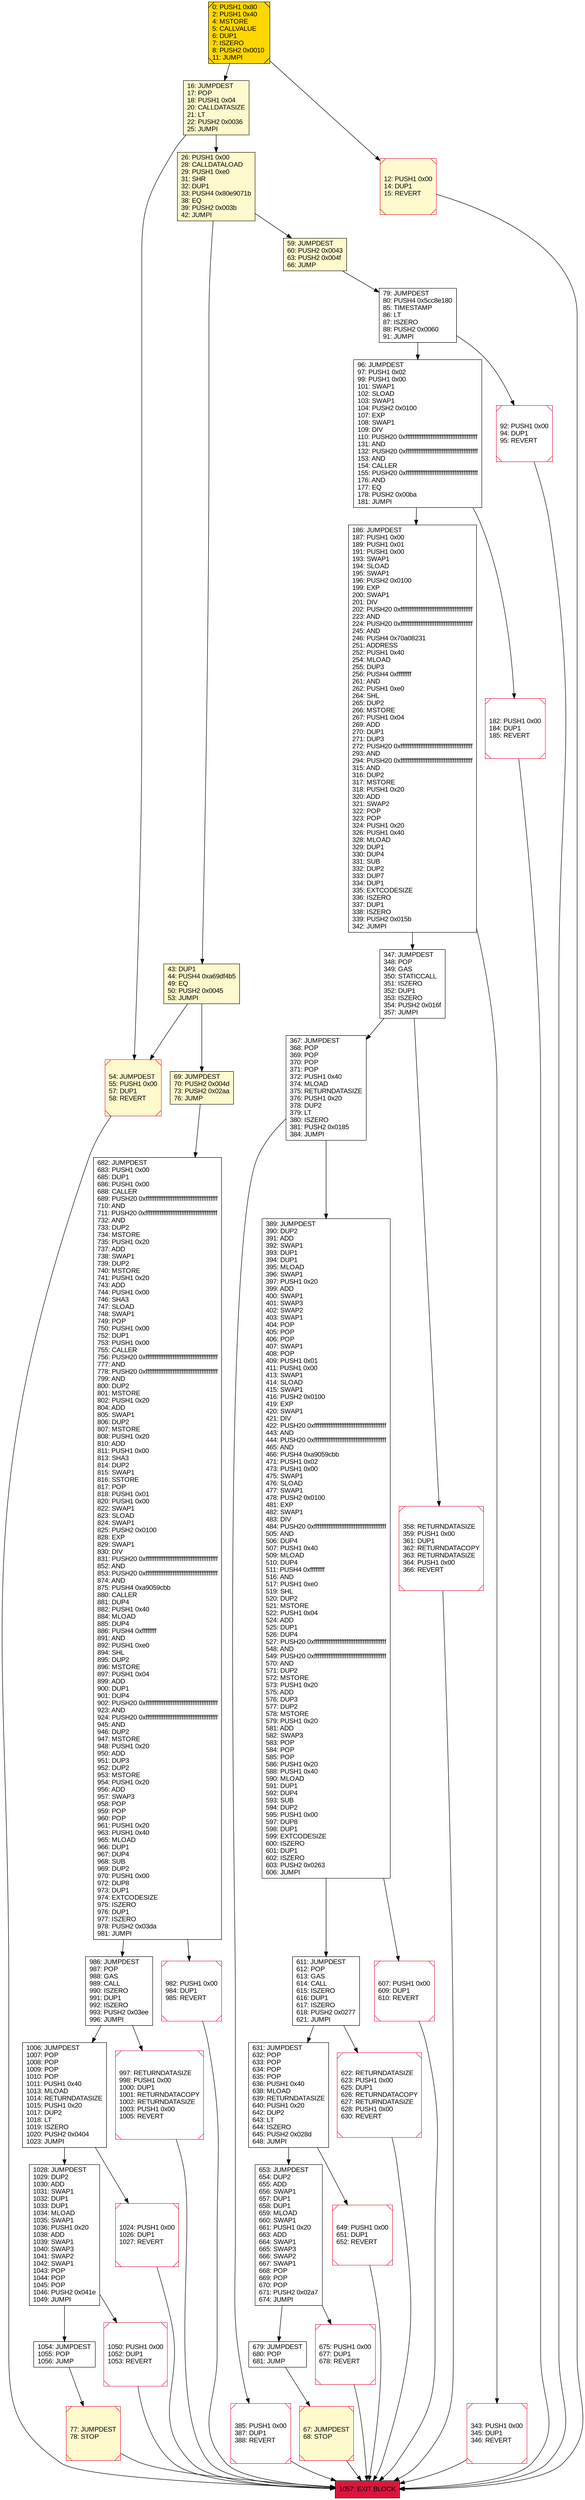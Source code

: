 digraph G {
bgcolor=transparent rankdir=UD;
node [shape=box style=filled color=black fillcolor=white fontname=arial fontcolor=black];
679 [label="679: JUMPDEST\l680: POP\l681: JUMP\l" ];
675 [label="675: PUSH1 0x00\l677: DUP1\l678: REVERT\l" shape=Msquare color=crimson ];
986 [label="986: JUMPDEST\l987: POP\l988: GAS\l989: CALL\l990: ISZERO\l991: DUP1\l992: ISZERO\l993: PUSH2 0x03ee\l996: JUMPI\l" ];
1028 [label="1028: JUMPDEST\l1029: DUP2\l1030: ADD\l1031: SWAP1\l1032: DUP1\l1033: DUP1\l1034: MLOAD\l1035: SWAP1\l1036: PUSH1 0x20\l1038: ADD\l1039: SWAP1\l1040: SWAP3\l1041: SWAP2\l1042: SWAP1\l1043: POP\l1044: POP\l1045: POP\l1046: PUSH2 0x041e\l1049: JUMPI\l" ];
96 [label="96: JUMPDEST\l97: PUSH1 0x02\l99: PUSH1 0x00\l101: SWAP1\l102: SLOAD\l103: SWAP1\l104: PUSH2 0x0100\l107: EXP\l108: SWAP1\l109: DIV\l110: PUSH20 0xffffffffffffffffffffffffffffffffffffffff\l131: AND\l132: PUSH20 0xffffffffffffffffffffffffffffffffffffffff\l153: AND\l154: CALLER\l155: PUSH20 0xffffffffffffffffffffffffffffffffffffffff\l176: AND\l177: EQ\l178: PUSH2 0x00ba\l181: JUMPI\l" ];
1006 [label="1006: JUMPDEST\l1007: POP\l1008: POP\l1009: POP\l1010: POP\l1011: PUSH1 0x40\l1013: MLOAD\l1014: RETURNDATASIZE\l1015: PUSH1 0x20\l1017: DUP2\l1018: LT\l1019: ISZERO\l1020: PUSH2 0x0404\l1023: JUMPI\l" ];
631 [label="631: JUMPDEST\l632: POP\l633: POP\l634: POP\l635: POP\l636: PUSH1 0x40\l638: MLOAD\l639: RETURNDATASIZE\l640: PUSH1 0x20\l642: DUP2\l643: LT\l644: ISZERO\l645: PUSH2 0x028d\l648: JUMPI\l" ];
186 [label="186: JUMPDEST\l187: PUSH1 0x00\l189: PUSH1 0x01\l191: PUSH1 0x00\l193: SWAP1\l194: SLOAD\l195: SWAP1\l196: PUSH2 0x0100\l199: EXP\l200: SWAP1\l201: DIV\l202: PUSH20 0xffffffffffffffffffffffffffffffffffffffff\l223: AND\l224: PUSH20 0xffffffffffffffffffffffffffffffffffffffff\l245: AND\l246: PUSH4 0x70a08231\l251: ADDRESS\l252: PUSH1 0x40\l254: MLOAD\l255: DUP3\l256: PUSH4 0xffffffff\l261: AND\l262: PUSH1 0xe0\l264: SHL\l265: DUP2\l266: MSTORE\l267: PUSH1 0x04\l269: ADD\l270: DUP1\l271: DUP3\l272: PUSH20 0xffffffffffffffffffffffffffffffffffffffff\l293: AND\l294: PUSH20 0xffffffffffffffffffffffffffffffffffffffff\l315: AND\l316: DUP2\l317: MSTORE\l318: PUSH1 0x20\l320: ADD\l321: SWAP2\l322: POP\l323: POP\l324: PUSH1 0x20\l326: PUSH1 0x40\l328: MLOAD\l329: DUP1\l330: DUP4\l331: SUB\l332: DUP2\l333: DUP7\l334: DUP1\l335: EXTCODESIZE\l336: ISZERO\l337: DUP1\l338: ISZERO\l339: PUSH2 0x015b\l342: JUMPI\l" ];
67 [label="67: JUMPDEST\l68: STOP\l" fillcolor=lemonchiffon shape=Msquare color=crimson ];
182 [label="182: PUSH1 0x00\l184: DUP1\l185: REVERT\l" shape=Msquare color=crimson ];
0 [label="0: PUSH1 0x80\l2: PUSH1 0x40\l4: MSTORE\l5: CALLVALUE\l6: DUP1\l7: ISZERO\l8: PUSH2 0x0010\l11: JUMPI\l" fillcolor=lemonchiffon shape=Msquare fillcolor=gold ];
77 [label="77: JUMPDEST\l78: STOP\l" fillcolor=lemonchiffon shape=Msquare color=crimson ];
385 [label="385: PUSH1 0x00\l387: DUP1\l388: REVERT\l" shape=Msquare color=crimson ];
1057 [label="1057: EXIT BLOCK\l" fillcolor=crimson ];
1024 [label="1024: PUSH1 0x00\l1026: DUP1\l1027: REVERT\l" shape=Msquare color=crimson ];
611 [label="611: JUMPDEST\l612: POP\l613: GAS\l614: CALL\l615: ISZERO\l616: DUP1\l617: ISZERO\l618: PUSH2 0x0277\l621: JUMPI\l" ];
16 [label="16: JUMPDEST\l17: POP\l18: PUSH1 0x04\l20: CALLDATASIZE\l21: LT\l22: PUSH2 0x0036\l25: JUMPI\l" fillcolor=lemonchiffon ];
653 [label="653: JUMPDEST\l654: DUP2\l655: ADD\l656: SWAP1\l657: DUP1\l658: DUP1\l659: MLOAD\l660: SWAP1\l661: PUSH1 0x20\l663: ADD\l664: SWAP1\l665: SWAP3\l666: SWAP2\l667: SWAP1\l668: POP\l669: POP\l670: POP\l671: PUSH2 0x02a7\l674: JUMPI\l" ];
649 [label="649: PUSH1 0x00\l651: DUP1\l652: REVERT\l" shape=Msquare color=crimson ];
367 [label="367: JUMPDEST\l368: POP\l369: POP\l370: POP\l371: POP\l372: PUSH1 0x40\l374: MLOAD\l375: RETURNDATASIZE\l376: PUSH1 0x20\l378: DUP2\l379: LT\l380: ISZERO\l381: PUSH2 0x0185\l384: JUMPI\l" ];
43 [label="43: DUP1\l44: PUSH4 0xa69df4b5\l49: EQ\l50: PUSH2 0x0045\l53: JUMPI\l" fillcolor=lemonchiffon ];
59 [label="59: JUMPDEST\l60: PUSH2 0x0043\l63: PUSH2 0x004f\l66: JUMP\l" fillcolor=lemonchiffon ];
12 [label="12: PUSH1 0x00\l14: DUP1\l15: REVERT\l" fillcolor=lemonchiffon shape=Msquare color=crimson ];
682 [label="682: JUMPDEST\l683: PUSH1 0x00\l685: DUP1\l686: PUSH1 0x00\l688: CALLER\l689: PUSH20 0xffffffffffffffffffffffffffffffffffffffff\l710: AND\l711: PUSH20 0xffffffffffffffffffffffffffffffffffffffff\l732: AND\l733: DUP2\l734: MSTORE\l735: PUSH1 0x20\l737: ADD\l738: SWAP1\l739: DUP2\l740: MSTORE\l741: PUSH1 0x20\l743: ADD\l744: PUSH1 0x00\l746: SHA3\l747: SLOAD\l748: SWAP1\l749: POP\l750: PUSH1 0x00\l752: DUP1\l753: PUSH1 0x00\l755: CALLER\l756: PUSH20 0xffffffffffffffffffffffffffffffffffffffff\l777: AND\l778: PUSH20 0xffffffffffffffffffffffffffffffffffffffff\l799: AND\l800: DUP2\l801: MSTORE\l802: PUSH1 0x20\l804: ADD\l805: SWAP1\l806: DUP2\l807: MSTORE\l808: PUSH1 0x20\l810: ADD\l811: PUSH1 0x00\l813: SHA3\l814: DUP2\l815: SWAP1\l816: SSTORE\l817: POP\l818: PUSH1 0x01\l820: PUSH1 0x00\l822: SWAP1\l823: SLOAD\l824: SWAP1\l825: PUSH2 0x0100\l828: EXP\l829: SWAP1\l830: DIV\l831: PUSH20 0xffffffffffffffffffffffffffffffffffffffff\l852: AND\l853: PUSH20 0xffffffffffffffffffffffffffffffffffffffff\l874: AND\l875: PUSH4 0xa9059cbb\l880: CALLER\l881: DUP4\l882: PUSH1 0x40\l884: MLOAD\l885: DUP4\l886: PUSH4 0xffffffff\l891: AND\l892: PUSH1 0xe0\l894: SHL\l895: DUP2\l896: MSTORE\l897: PUSH1 0x04\l899: ADD\l900: DUP1\l901: DUP4\l902: PUSH20 0xffffffffffffffffffffffffffffffffffffffff\l923: AND\l924: PUSH20 0xffffffffffffffffffffffffffffffffffffffff\l945: AND\l946: DUP2\l947: MSTORE\l948: PUSH1 0x20\l950: ADD\l951: DUP3\l952: DUP2\l953: MSTORE\l954: PUSH1 0x20\l956: ADD\l957: SWAP3\l958: POP\l959: POP\l960: POP\l961: PUSH1 0x20\l963: PUSH1 0x40\l965: MLOAD\l966: DUP1\l967: DUP4\l968: SUB\l969: DUP2\l970: PUSH1 0x00\l972: DUP8\l973: DUP1\l974: EXTCODESIZE\l975: ISZERO\l976: DUP1\l977: ISZERO\l978: PUSH2 0x03da\l981: JUMPI\l" ];
54 [label="54: JUMPDEST\l55: PUSH1 0x00\l57: DUP1\l58: REVERT\l" fillcolor=lemonchiffon shape=Msquare color=crimson ];
347 [label="347: JUMPDEST\l348: POP\l349: GAS\l350: STATICCALL\l351: ISZERO\l352: DUP1\l353: ISZERO\l354: PUSH2 0x016f\l357: JUMPI\l" ];
622 [label="622: RETURNDATASIZE\l623: PUSH1 0x00\l625: DUP1\l626: RETURNDATACOPY\l627: RETURNDATASIZE\l628: PUSH1 0x00\l630: REVERT\l" shape=Msquare color=crimson ];
343 [label="343: PUSH1 0x00\l345: DUP1\l346: REVERT\l" shape=Msquare color=crimson ];
982 [label="982: PUSH1 0x00\l984: DUP1\l985: REVERT\l" shape=Msquare color=crimson ];
389 [label="389: JUMPDEST\l390: DUP2\l391: ADD\l392: SWAP1\l393: DUP1\l394: DUP1\l395: MLOAD\l396: SWAP1\l397: PUSH1 0x20\l399: ADD\l400: SWAP1\l401: SWAP3\l402: SWAP2\l403: SWAP1\l404: POP\l405: POP\l406: POP\l407: SWAP1\l408: POP\l409: PUSH1 0x01\l411: PUSH1 0x00\l413: SWAP1\l414: SLOAD\l415: SWAP1\l416: PUSH2 0x0100\l419: EXP\l420: SWAP1\l421: DIV\l422: PUSH20 0xffffffffffffffffffffffffffffffffffffffff\l443: AND\l444: PUSH20 0xffffffffffffffffffffffffffffffffffffffff\l465: AND\l466: PUSH4 0xa9059cbb\l471: PUSH1 0x02\l473: PUSH1 0x00\l475: SWAP1\l476: SLOAD\l477: SWAP1\l478: PUSH2 0x0100\l481: EXP\l482: SWAP1\l483: DIV\l484: PUSH20 0xffffffffffffffffffffffffffffffffffffffff\l505: AND\l506: DUP4\l507: PUSH1 0x40\l509: MLOAD\l510: DUP4\l511: PUSH4 0xffffffff\l516: AND\l517: PUSH1 0xe0\l519: SHL\l520: DUP2\l521: MSTORE\l522: PUSH1 0x04\l524: ADD\l525: DUP1\l526: DUP4\l527: PUSH20 0xffffffffffffffffffffffffffffffffffffffff\l548: AND\l549: PUSH20 0xffffffffffffffffffffffffffffffffffffffff\l570: AND\l571: DUP2\l572: MSTORE\l573: PUSH1 0x20\l575: ADD\l576: DUP3\l577: DUP2\l578: MSTORE\l579: PUSH1 0x20\l581: ADD\l582: SWAP3\l583: POP\l584: POP\l585: POP\l586: PUSH1 0x20\l588: PUSH1 0x40\l590: MLOAD\l591: DUP1\l592: DUP4\l593: SUB\l594: DUP2\l595: PUSH1 0x00\l597: DUP8\l598: DUP1\l599: EXTCODESIZE\l600: ISZERO\l601: DUP1\l602: ISZERO\l603: PUSH2 0x0263\l606: JUMPI\l" ];
1054 [label="1054: JUMPDEST\l1055: POP\l1056: JUMP\l" ];
1050 [label="1050: PUSH1 0x00\l1052: DUP1\l1053: REVERT\l" shape=Msquare color=crimson ];
26 [label="26: PUSH1 0x00\l28: CALLDATALOAD\l29: PUSH1 0xe0\l31: SHR\l32: DUP1\l33: PUSH4 0x80e9071b\l38: EQ\l39: PUSH2 0x003b\l42: JUMPI\l" fillcolor=lemonchiffon ];
92 [label="92: PUSH1 0x00\l94: DUP1\l95: REVERT\l" shape=Msquare color=crimson ];
358 [label="358: RETURNDATASIZE\l359: PUSH1 0x00\l361: DUP1\l362: RETURNDATACOPY\l363: RETURNDATASIZE\l364: PUSH1 0x00\l366: REVERT\l" shape=Msquare color=crimson ];
79 [label="79: JUMPDEST\l80: PUSH4 0x5cc8e180\l85: TIMESTAMP\l86: LT\l87: ISZERO\l88: PUSH2 0x0060\l91: JUMPI\l" ];
607 [label="607: PUSH1 0x00\l609: DUP1\l610: REVERT\l" shape=Msquare color=crimson ];
997 [label="997: RETURNDATASIZE\l998: PUSH1 0x00\l1000: DUP1\l1001: RETURNDATACOPY\l1002: RETURNDATASIZE\l1003: PUSH1 0x00\l1005: REVERT\l" shape=Msquare color=crimson ];
69 [label="69: JUMPDEST\l70: PUSH2 0x004d\l73: PUSH2 0x02aa\l76: JUMP\l" fillcolor=lemonchiffon ];
1024 -> 1057;
385 -> 1057;
79 -> 92;
649 -> 1057;
1006 -> 1028;
12 -> 1057;
69 -> 682;
54 -> 1057;
43 -> 69;
16 -> 26;
1050 -> 1057;
389 -> 611;
43 -> 54;
675 -> 1057;
186 -> 347;
0 -> 12;
79 -> 96;
182 -> 1057;
631 -> 653;
682 -> 986;
682 -> 982;
389 -> 607;
986 -> 1006;
367 -> 385;
347 -> 358;
26 -> 43;
26 -> 59;
59 -> 79;
367 -> 389;
16 -> 54;
622 -> 1057;
982 -> 1057;
343 -> 1057;
611 -> 622;
679 -> 67;
347 -> 367;
92 -> 1057;
96 -> 182;
358 -> 1057;
96 -> 186;
607 -> 1057;
997 -> 1057;
186 -> 343;
1054 -> 77;
653 -> 675;
653 -> 679;
1006 -> 1024;
611 -> 631;
67 -> 1057;
77 -> 1057;
631 -> 649;
986 -> 997;
1028 -> 1050;
0 -> 16;
1028 -> 1054;
}
